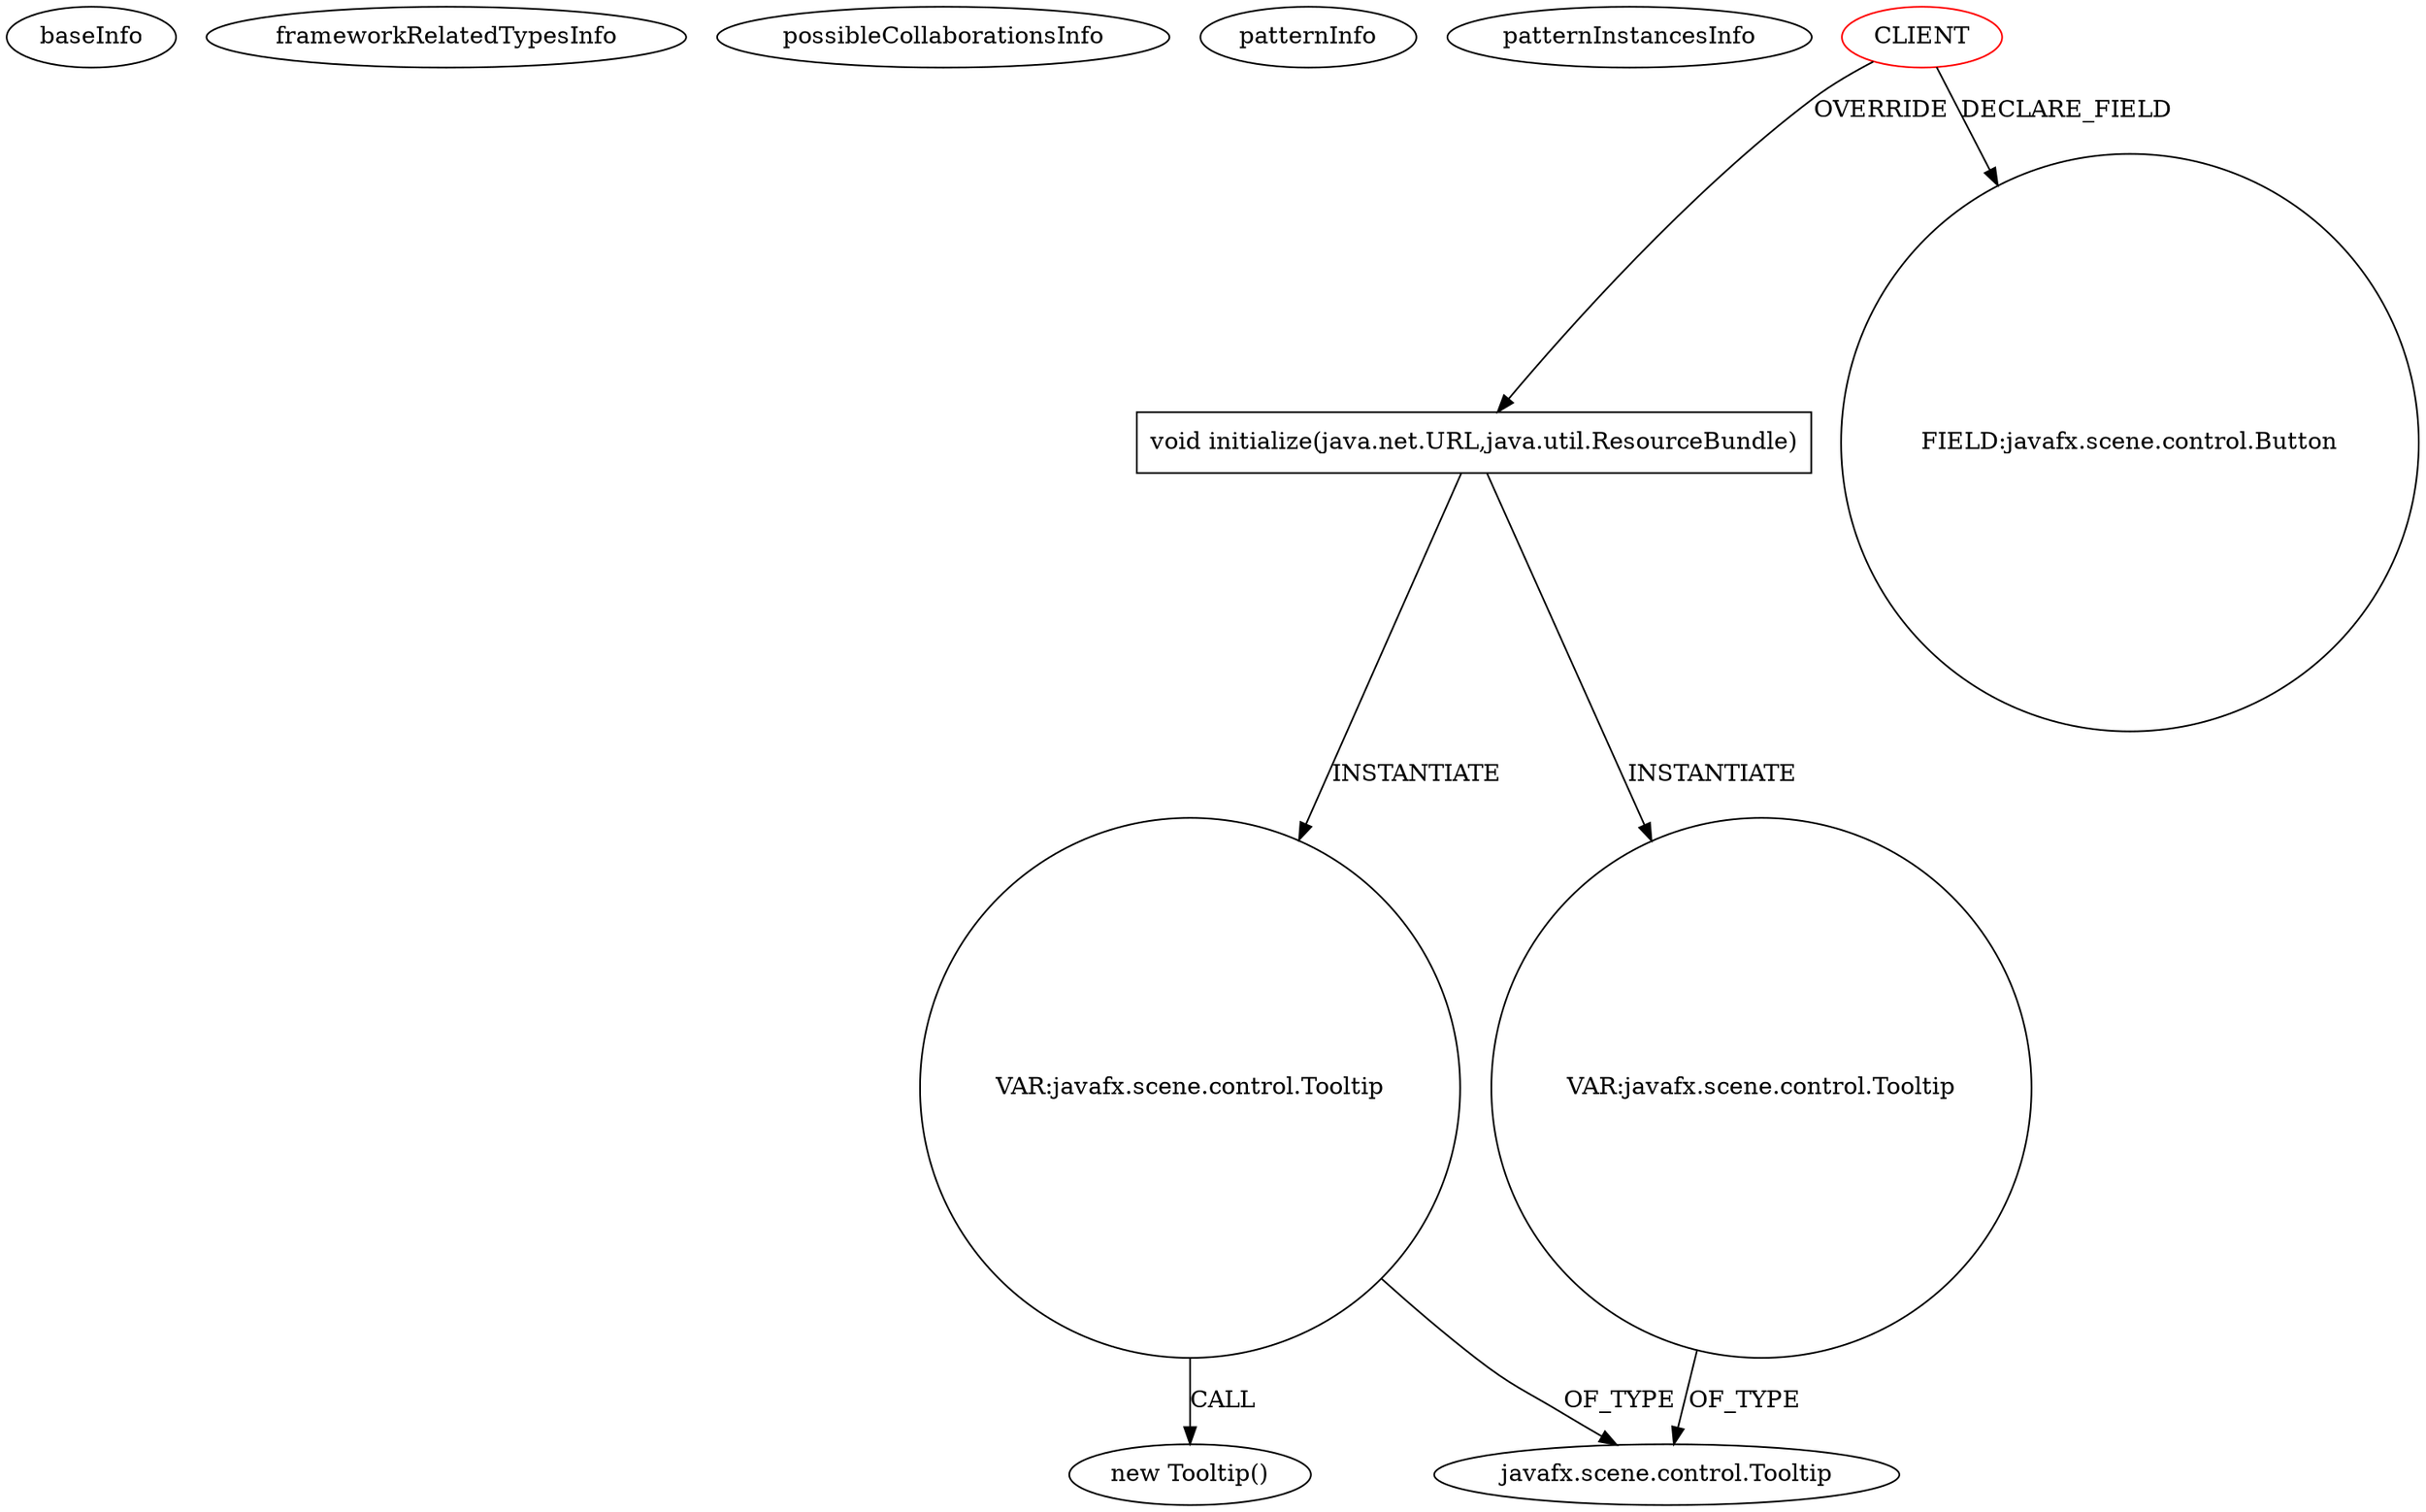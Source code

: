 digraph {
baseInfo[graphId=2116,category="pattern",isAnonymous=false,possibleRelation=false]
frameworkRelatedTypesInfo[]
possibleCollaborationsInfo[]
patternInfo[frequency=2.0,patternRootClient=0]
patternInstancesInfo[0="bianconejo-CEFX~/bianconejo-CEFX/CEFX-master/src/cefx/CEPrincipalController.java~CEPrincipalController~2114",1="aferrandoa-valenciasprints~/aferrandoa-valenciasprints/valenciasprints-master/src/controllers/MainController.java~MainController~1711"]
101[label="javafx.scene.control.Tooltip",vertexType="FRAMEWORK_CLASS_TYPE",isFrameworkType=false]
136[label="VAR:javafx.scene.control.Tooltip",vertexType="VARIABLE_EXPRESION",isFrameworkType=false,shape=circle]
135[label="new Tooltip()",vertexType="CONSTRUCTOR_CALL",isFrameworkType=false]
100[label="VAR:javafx.scene.control.Tooltip",vertexType="VARIABLE_EXPRESION",isFrameworkType=false,shape=circle]
61[label="void initialize(java.net.URL,java.util.ResourceBundle)",vertexType="OVERRIDING_METHOD_DECLARATION",isFrameworkType=false,shape=box]
0[label="CLIENT",vertexType="ROOT_CLIENT_CLASS_DECLARATION",isFrameworkType=false,color=red]
21[label="FIELD:javafx.scene.control.Button",vertexType="FIELD_DECLARATION",isFrameworkType=false,shape=circle]
136->135[label="CALL"]
100->101[label="OF_TYPE"]
61->100[label="INSTANTIATE"]
0->21[label="DECLARE_FIELD"]
0->61[label="OVERRIDE"]
136->101[label="OF_TYPE"]
61->136[label="INSTANTIATE"]
}
